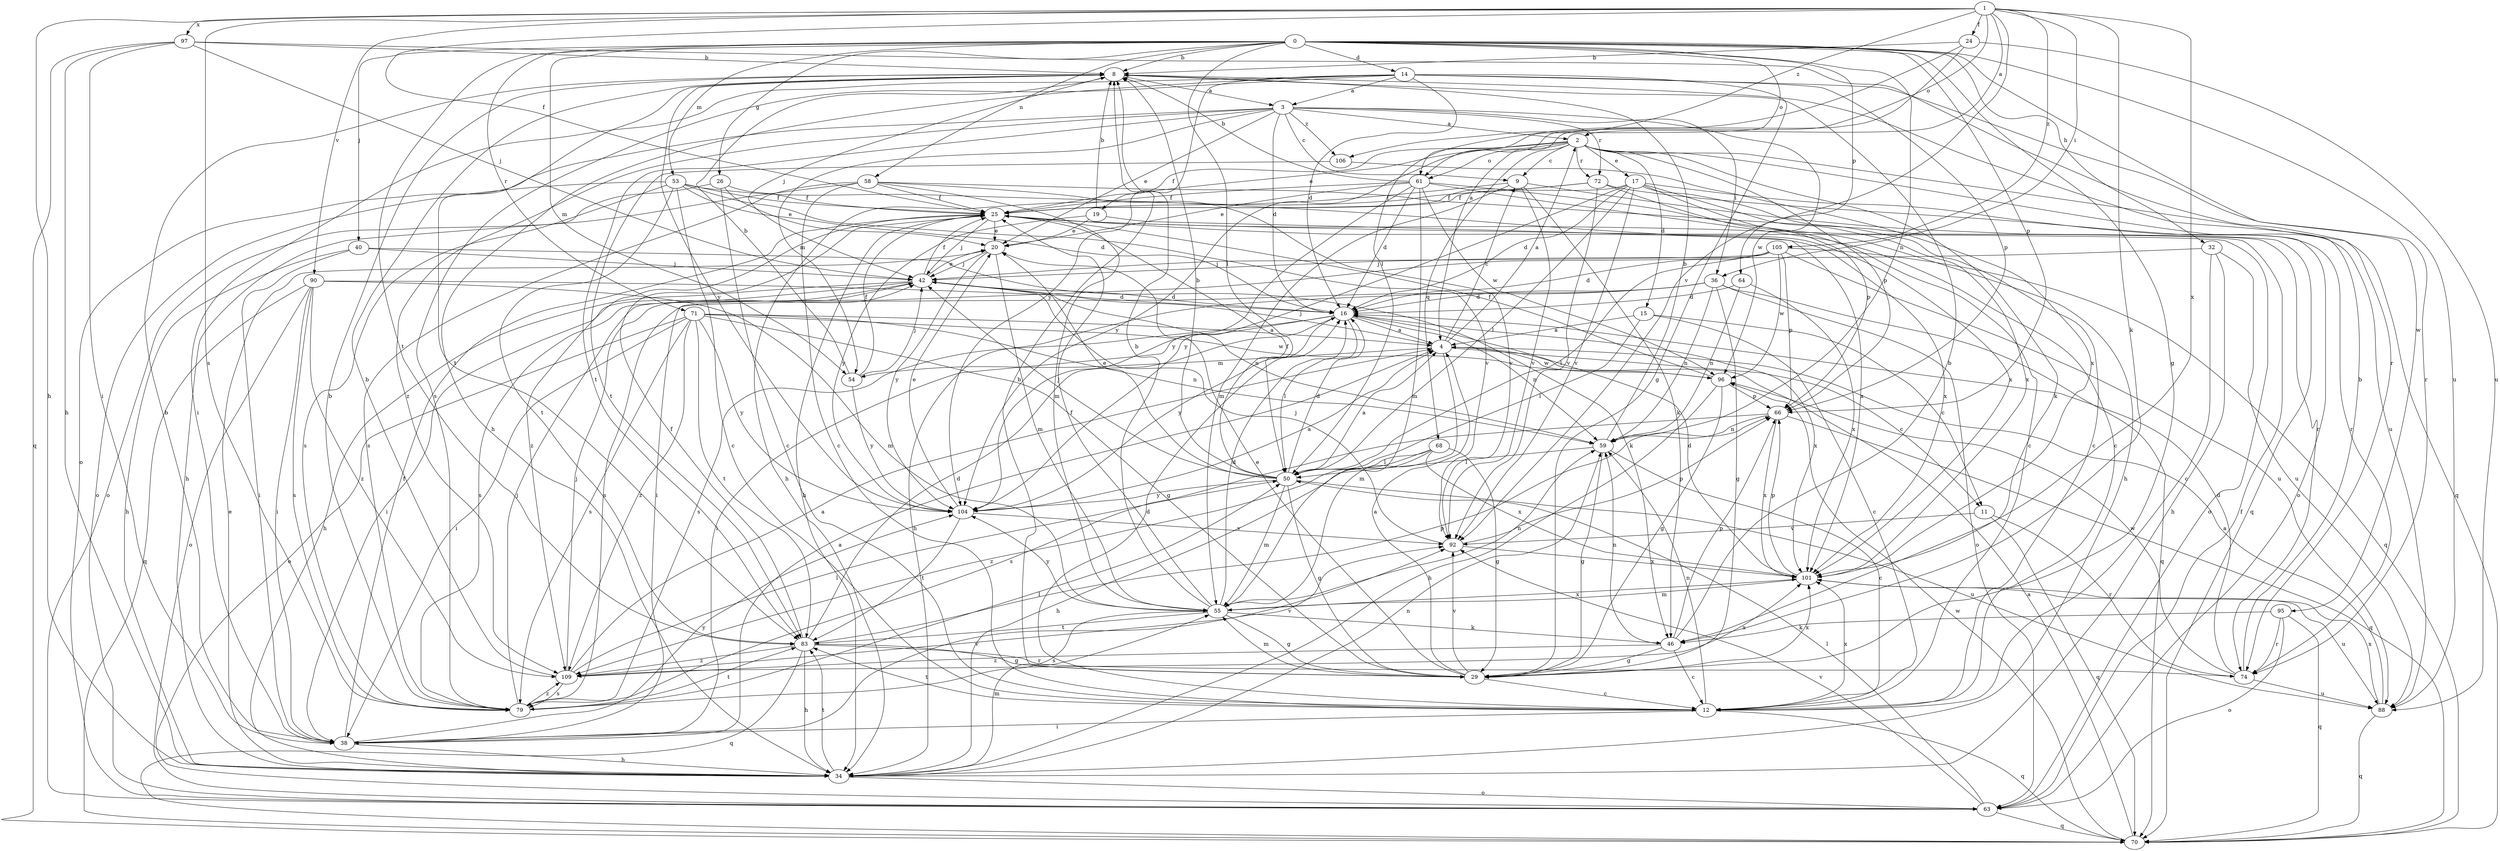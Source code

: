 strict digraph  {
0;
1;
2;
3;
4;
8;
9;
11;
12;
14;
15;
16;
17;
19;
20;
24;
25;
26;
29;
32;
34;
36;
38;
40;
42;
46;
50;
53;
54;
55;
58;
59;
61;
63;
64;
66;
68;
70;
71;
72;
74;
79;
83;
88;
90;
92;
95;
96;
97;
101;
104;
105;
106;
109;
0 -> 8  [label=b];
0 -> 14  [label=d];
0 -> 26  [label=g];
0 -> 29  [label=g];
0 -> 32  [label=h];
0 -> 40  [label=j];
0 -> 50  [label=l];
0 -> 53  [label=m];
0 -> 54  [label=m];
0 -> 58  [label=n];
0 -> 59  [label=n];
0 -> 61  [label=o];
0 -> 64  [label=p];
0 -> 66  [label=p];
0 -> 71  [label=r];
0 -> 83  [label=t];
0 -> 88  [label=u];
0 -> 95  [label=w];
1 -> 2  [label=a];
1 -> 24  [label=f];
1 -> 25  [label=f];
1 -> 34  [label=h];
1 -> 36  [label=i];
1 -> 46  [label=k];
1 -> 61  [label=o];
1 -> 79  [label=s];
1 -> 90  [label=v];
1 -> 92  [label=v];
1 -> 97  [label=x];
1 -> 101  [label=x];
1 -> 105  [label=z];
1 -> 106  [label=z];
2 -> 9  [label=c];
2 -> 15  [label=d];
2 -> 17  [label=e];
2 -> 19  [label=e];
2 -> 25  [label=f];
2 -> 46  [label=k];
2 -> 61  [label=o];
2 -> 66  [label=p];
2 -> 68  [label=q];
2 -> 70  [label=q];
2 -> 72  [label=r];
2 -> 88  [label=u];
2 -> 104  [label=y];
3 -> 2  [label=a];
3 -> 9  [label=c];
3 -> 16  [label=d];
3 -> 20  [label=e];
3 -> 36  [label=i];
3 -> 54  [label=m];
3 -> 63  [label=o];
3 -> 72  [label=r];
3 -> 83  [label=t];
3 -> 96  [label=w];
3 -> 106  [label=z];
3 -> 109  [label=z];
4 -> 2  [label=a];
4 -> 9  [label=c];
4 -> 11  [label=c];
4 -> 42  [label=j];
4 -> 54  [label=m];
4 -> 55  [label=m];
4 -> 96  [label=w];
8 -> 3  [label=a];
8 -> 42  [label=j];
8 -> 83  [label=t];
8 -> 104  [label=y];
9 -> 25  [label=f];
9 -> 46  [label=k];
9 -> 55  [label=m];
9 -> 70  [label=q];
9 -> 92  [label=v];
11 -> 70  [label=q];
11 -> 74  [label=r];
11 -> 92  [label=v];
12 -> 16  [label=d];
12 -> 38  [label=i];
12 -> 59  [label=n];
12 -> 70  [label=q];
12 -> 83  [label=t];
12 -> 101  [label=x];
14 -> 3  [label=a];
14 -> 16  [label=d];
14 -> 29  [label=g];
14 -> 34  [label=h];
14 -> 38  [label=i];
14 -> 66  [label=p];
14 -> 74  [label=r];
14 -> 79  [label=s];
14 -> 104  [label=y];
15 -> 4  [label=a];
15 -> 11  [label=c];
15 -> 12  [label=c];
15 -> 50  [label=l];
16 -> 4  [label=a];
16 -> 38  [label=i];
16 -> 50  [label=l];
16 -> 59  [label=n];
16 -> 79  [label=s];
16 -> 101  [label=x];
16 -> 104  [label=y];
17 -> 12  [label=c];
17 -> 16  [label=d];
17 -> 25  [label=f];
17 -> 50  [label=l];
17 -> 63  [label=o];
17 -> 66  [label=p];
17 -> 92  [label=v];
17 -> 101  [label=x];
17 -> 104  [label=y];
19 -> 8  [label=b];
19 -> 20  [label=e];
19 -> 101  [label=x];
19 -> 104  [label=y];
20 -> 42  [label=j];
20 -> 55  [label=m];
20 -> 104  [label=y];
24 -> 4  [label=a];
24 -> 8  [label=b];
24 -> 50  [label=l];
24 -> 88  [label=u];
25 -> 20  [label=e];
25 -> 34  [label=h];
25 -> 42  [label=j];
25 -> 63  [label=o];
25 -> 101  [label=x];
25 -> 109  [label=z];
26 -> 12  [label=c];
26 -> 20  [label=e];
26 -> 25  [label=f];
26 -> 63  [label=o];
29 -> 4  [label=a];
29 -> 8  [label=b];
29 -> 12  [label=c];
29 -> 20  [label=e];
29 -> 55  [label=m];
29 -> 92  [label=v];
29 -> 101  [label=x];
32 -> 12  [label=c];
32 -> 34  [label=h];
32 -> 42  [label=j];
32 -> 88  [label=u];
34 -> 20  [label=e];
34 -> 55  [label=m];
34 -> 59  [label=n];
34 -> 63  [label=o];
34 -> 83  [label=t];
36 -> 16  [label=d];
36 -> 29  [label=g];
36 -> 34  [label=h];
36 -> 59  [label=n];
36 -> 63  [label=o];
36 -> 70  [label=q];
36 -> 79  [label=s];
38 -> 4  [label=a];
38 -> 8  [label=b];
38 -> 25  [label=f];
38 -> 34  [label=h];
38 -> 92  [label=v];
38 -> 104  [label=y];
40 -> 34  [label=h];
40 -> 38  [label=i];
40 -> 42  [label=j];
40 -> 46  [label=k];
42 -> 16  [label=d];
42 -> 20  [label=e];
42 -> 25  [label=f];
42 -> 34  [label=h];
42 -> 38  [label=i];
42 -> 59  [label=n];
42 -> 79  [label=s];
46 -> 8  [label=b];
46 -> 12  [label=c];
46 -> 29  [label=g];
46 -> 59  [label=n];
46 -> 66  [label=p];
46 -> 109  [label=z];
50 -> 4  [label=a];
50 -> 8  [label=b];
50 -> 16  [label=d];
50 -> 20  [label=e];
50 -> 25  [label=f];
50 -> 29  [label=g];
50 -> 42  [label=j];
50 -> 55  [label=m];
50 -> 88  [label=u];
50 -> 104  [label=y];
53 -> 12  [label=c];
53 -> 16  [label=d];
53 -> 25  [label=f];
53 -> 63  [label=o];
53 -> 79  [label=s];
53 -> 83  [label=t];
53 -> 92  [label=v];
53 -> 101  [label=x];
54 -> 8  [label=b];
54 -> 25  [label=f];
54 -> 42  [label=j];
54 -> 104  [label=y];
55 -> 8  [label=b];
55 -> 16  [label=d];
55 -> 25  [label=f];
55 -> 29  [label=g];
55 -> 46  [label=k];
55 -> 59  [label=n];
55 -> 79  [label=s];
55 -> 83  [label=t];
55 -> 101  [label=x];
55 -> 104  [label=y];
58 -> 12  [label=c];
58 -> 25  [label=f];
58 -> 34  [label=h];
58 -> 55  [label=m];
58 -> 74  [label=r];
58 -> 79  [label=s];
58 -> 92  [label=v];
59 -> 8  [label=b];
59 -> 12  [label=c];
59 -> 29  [label=g];
59 -> 50  [label=l];
61 -> 8  [label=b];
61 -> 12  [label=c];
61 -> 16  [label=d];
61 -> 20  [label=e];
61 -> 25  [label=f];
61 -> 34  [label=h];
61 -> 55  [label=m];
61 -> 96  [label=w];
61 -> 104  [label=y];
63 -> 25  [label=f];
63 -> 50  [label=l];
63 -> 70  [label=q];
63 -> 92  [label=v];
64 -> 16  [label=d];
64 -> 59  [label=n];
64 -> 101  [label=x];
66 -> 59  [label=n];
66 -> 70  [label=q];
66 -> 79  [label=s];
66 -> 101  [label=x];
68 -> 29  [label=g];
68 -> 34  [label=h];
68 -> 50  [label=l];
68 -> 101  [label=x];
68 -> 109  [label=z];
70 -> 4  [label=a];
70 -> 96  [label=w];
71 -> 4  [label=a];
71 -> 29  [label=g];
71 -> 38  [label=i];
71 -> 59  [label=n];
71 -> 63  [label=o];
71 -> 79  [label=s];
71 -> 83  [label=t];
71 -> 96  [label=w];
71 -> 104  [label=y];
71 -> 109  [label=z];
72 -> 12  [label=c];
72 -> 25  [label=f];
72 -> 34  [label=h];
72 -> 74  [label=r];
72 -> 92  [label=v];
74 -> 8  [label=b];
74 -> 16  [label=d];
74 -> 88  [label=u];
74 -> 96  [label=w];
79 -> 8  [label=b];
79 -> 42  [label=j];
79 -> 50  [label=l];
79 -> 83  [label=t];
79 -> 109  [label=z];
83 -> 16  [label=d];
83 -> 25  [label=f];
83 -> 29  [label=g];
83 -> 34  [label=h];
83 -> 66  [label=p];
83 -> 70  [label=q];
83 -> 74  [label=r];
83 -> 109  [label=z];
88 -> 4  [label=a];
88 -> 70  [label=q];
88 -> 101  [label=x];
90 -> 16  [label=d];
90 -> 38  [label=i];
90 -> 55  [label=m];
90 -> 63  [label=o];
90 -> 70  [label=q];
90 -> 79  [label=s];
90 -> 109  [label=z];
92 -> 42  [label=j];
92 -> 66  [label=p];
92 -> 101  [label=x];
95 -> 46  [label=k];
95 -> 63  [label=o];
95 -> 70  [label=q];
95 -> 74  [label=r];
96 -> 25  [label=f];
96 -> 29  [label=g];
96 -> 34  [label=h];
96 -> 66  [label=p];
97 -> 8  [label=b];
97 -> 34  [label=h];
97 -> 38  [label=i];
97 -> 42  [label=j];
97 -> 70  [label=q];
97 -> 74  [label=r];
101 -> 16  [label=d];
101 -> 55  [label=m];
101 -> 66  [label=p];
101 -> 88  [label=u];
104 -> 4  [label=a];
104 -> 20  [label=e];
104 -> 83  [label=t];
104 -> 92  [label=v];
105 -> 16  [label=d];
105 -> 38  [label=i];
105 -> 42  [label=j];
105 -> 50  [label=l];
105 -> 66  [label=p];
105 -> 70  [label=q];
105 -> 88  [label=u];
105 -> 96  [label=w];
106 -> 83  [label=t];
106 -> 101  [label=x];
109 -> 4  [label=a];
109 -> 8  [label=b];
109 -> 42  [label=j];
109 -> 50  [label=l];
109 -> 79  [label=s];
109 -> 92  [label=v];
109 -> 101  [label=x];
}
